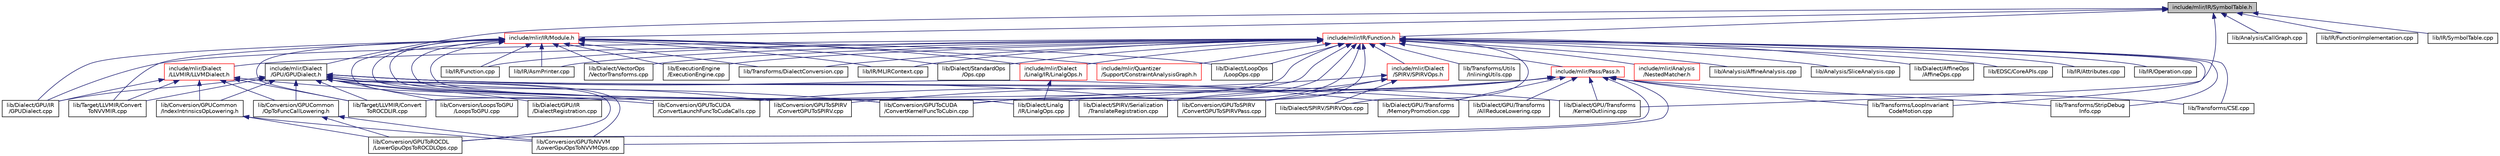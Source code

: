 digraph "include/mlir/IR/SymbolTable.h"
{
  bgcolor="transparent";
  edge [fontname="Helvetica",fontsize="10",labelfontname="Helvetica",labelfontsize="10"];
  node [fontname="Helvetica",fontsize="10",shape=record];
  Node47 [label="include/mlir/IR/SymbolTable.h",height=0.2,width=0.4,color="black", fillcolor="grey75", style="filled", fontcolor="black"];
  Node47 -> Node48 [dir="back",color="midnightblue",fontsize="10",style="solid",fontname="Helvetica"];
  Node48 [label="include/mlir/Dialect\l/GPU/GPUDialect.h",height=0.2,width=0.4,color="black",URL="$GPUDialect_8h.html"];
  Node48 -> Node49 [dir="back",color="midnightblue",fontsize="10",style="solid",fontname="Helvetica"];
  Node49 [label="lib/Conversion/GPUCommon\l/IndexIntrinsicsOpLowering.h",height=0.2,width=0.4,color="black",URL="$IndexIntrinsicsOpLowering_8h.html"];
  Node49 -> Node50 [dir="back",color="midnightblue",fontsize="10",style="solid",fontname="Helvetica"];
  Node50 [label="lib/Conversion/GPUToNVVM\l/LowerGpuOpsToNVVMOps.cpp",height=0.2,width=0.4,color="black",URL="$LowerGpuOpsToNVVMOps_8cpp.html"];
  Node49 -> Node51 [dir="back",color="midnightblue",fontsize="10",style="solid",fontname="Helvetica"];
  Node51 [label="lib/Conversion/GPUToROCDL\l/LowerGpuOpsToROCDLOps.cpp",height=0.2,width=0.4,color="black",URL="$LowerGpuOpsToROCDLOps_8cpp.html"];
  Node48 -> Node52 [dir="back",color="midnightblue",fontsize="10",style="solid",fontname="Helvetica"];
  Node52 [label="lib/Conversion/GPUCommon\l/OpToFuncCallLowering.h",height=0.2,width=0.4,color="black",URL="$OpToFuncCallLowering_8h.html"];
  Node52 -> Node50 [dir="back",color="midnightblue",fontsize="10",style="solid",fontname="Helvetica"];
  Node52 -> Node51 [dir="back",color="midnightblue",fontsize="10",style="solid",fontname="Helvetica"];
  Node48 -> Node53 [dir="back",color="midnightblue",fontsize="10",style="solid",fontname="Helvetica"];
  Node53 [label="lib/Conversion/GPUToCUDA\l/ConvertKernelFuncToCubin.cpp",height=0.2,width=0.4,color="black",URL="$ConvertKernelFuncToCubin_8cpp.html"];
  Node48 -> Node54 [dir="back",color="midnightblue",fontsize="10",style="solid",fontname="Helvetica"];
  Node54 [label="lib/Conversion/GPUToCUDA\l/ConvertLaunchFuncToCudaCalls.cpp",height=0.2,width=0.4,color="black",URL="$ConvertLaunchFuncToCudaCalls_8cpp.html"];
  Node48 -> Node50 [dir="back",color="midnightblue",fontsize="10",style="solid",fontname="Helvetica"];
  Node48 -> Node51 [dir="back",color="midnightblue",fontsize="10",style="solid",fontname="Helvetica"];
  Node48 -> Node55 [dir="back",color="midnightblue",fontsize="10",style="solid",fontname="Helvetica"];
  Node55 [label="lib/Conversion/GPUToSPIRV\l/ConvertGPUToSPIRV.cpp",height=0.2,width=0.4,color="black",URL="$ConvertGPUToSPIRV_8cpp.html"];
  Node48 -> Node56 [dir="back",color="midnightblue",fontsize="10",style="solid",fontname="Helvetica"];
  Node56 [label="lib/Conversion/GPUToSPIRV\l/ConvertGPUToSPIRVPass.cpp",height=0.2,width=0.4,color="black",URL="$ConvertGPUToSPIRVPass_8cpp.html"];
  Node48 -> Node57 [dir="back",color="midnightblue",fontsize="10",style="solid",fontname="Helvetica"];
  Node57 [label="lib/Conversion/LoopsToGPU\l/LoopsToGPU.cpp",height=0.2,width=0.4,color="black",URL="$LoopsToGPU_8cpp.html"];
  Node48 -> Node58 [dir="back",color="midnightblue",fontsize="10",style="solid",fontname="Helvetica"];
  Node58 [label="lib/Dialect/GPU/IR\l/DialectRegistration.cpp",height=0.2,width=0.4,color="black",URL="$GPU_2IR_2DialectRegistration_8cpp.html"];
  Node48 -> Node59 [dir="back",color="midnightblue",fontsize="10",style="solid",fontname="Helvetica"];
  Node59 [label="lib/Dialect/GPU/IR\l/GPUDialect.cpp",height=0.2,width=0.4,color="black",URL="$GPUDialect_8cpp.html"];
  Node48 -> Node60 [dir="back",color="midnightblue",fontsize="10",style="solid",fontname="Helvetica"];
  Node60 [label="lib/Dialect/GPU/Transforms\l/AllReduceLowering.cpp",height=0.2,width=0.4,color="black",URL="$AllReduceLowering_8cpp.html"];
  Node48 -> Node61 [dir="back",color="midnightblue",fontsize="10",style="solid",fontname="Helvetica"];
  Node61 [label="lib/Dialect/GPU/Transforms\l/KernelOutlining.cpp",height=0.2,width=0.4,color="black",URL="$KernelOutlining_8cpp.html"];
  Node48 -> Node62 [dir="back",color="midnightblue",fontsize="10",style="solid",fontname="Helvetica"];
  Node62 [label="lib/Dialect/GPU/Transforms\l/MemoryPromotion.cpp",height=0.2,width=0.4,color="black",URL="$MemoryPromotion_8cpp.html"];
  Node48 -> Node63 [dir="back",color="midnightblue",fontsize="10",style="solid",fontname="Helvetica"];
  Node63 [label="lib/Target/LLVMIR/Convert\lToNVVMIR.cpp",height=0.2,width=0.4,color="black",URL="$ConvertToNVVMIR_8cpp.html"];
  Node48 -> Node64 [dir="back",color="midnightblue",fontsize="10",style="solid",fontname="Helvetica"];
  Node64 [label="lib/Target/LLVMIR/Convert\lToROCDLIR.cpp",height=0.2,width=0.4,color="black",URL="$ConvertToROCDLIR_8cpp.html"];
  Node47 -> Node65 [dir="back",color="midnightblue",fontsize="10",style="solid",fontname="Helvetica"];
  Node65 [label="include/mlir/IR/Function.h",height=0.2,width=0.4,color="red",URL="$Function_8h.html"];
  Node65 -> Node66 [dir="back",color="midnightblue",fontsize="10",style="solid",fontname="Helvetica"];
  Node66 [label="include/mlir/Analysis\l/NestedMatcher.h",height=0.2,width=0.4,color="red",URL="$NestedMatcher_8h.html"];
  Node65 -> Node70 [dir="back",color="midnightblue",fontsize="10",style="solid",fontname="Helvetica"];
  Node70 [label="include/mlir/Dialect\l/Linalg/IR/LinalgOps.h",height=0.2,width=0.4,color="red",URL="$LinalgOps_8h.html"];
  Node70 -> Node84 [dir="back",color="midnightblue",fontsize="10",style="solid",fontname="Helvetica"];
  Node84 [label="lib/Dialect/Linalg\l/IR/LinalgOps.cpp",height=0.2,width=0.4,color="black",URL="$LinalgOps_8cpp.html"];
  Node65 -> Node87 [dir="back",color="midnightblue",fontsize="10",style="solid",fontname="Helvetica"];
  Node87 [label="include/mlir/Dialect\l/LLVMIR/LLVMDialect.h",height=0.2,width=0.4,color="red",URL="$LLVMDialect_8h.html"];
  Node87 -> Node49 [dir="back",color="midnightblue",fontsize="10",style="solid",fontname="Helvetica"];
  Node87 -> Node52 [dir="back",color="midnightblue",fontsize="10",style="solid",fontname="Helvetica"];
  Node87 -> Node54 [dir="back",color="midnightblue",fontsize="10",style="solid",fontname="Helvetica"];
  Node87 -> Node59 [dir="back",color="midnightblue",fontsize="10",style="solid",fontname="Helvetica"];
  Node87 -> Node63 [dir="back",color="midnightblue",fontsize="10",style="solid",fontname="Helvetica"];
  Node87 -> Node64 [dir="back",color="midnightblue",fontsize="10",style="solid",fontname="Helvetica"];
  Node65 -> Node98 [dir="back",color="midnightblue",fontsize="10",style="solid",fontname="Helvetica"];
  Node98 [label="include/mlir/Dialect\l/SPIRV/SPIRVOps.h",height=0.2,width=0.4,color="red",URL="$SPIRVOps_8h.html"];
  Node98 -> Node55 [dir="back",color="midnightblue",fontsize="10",style="solid",fontname="Helvetica"];
  Node98 -> Node56 [dir="back",color="midnightblue",fontsize="10",style="solid",fontname="Helvetica"];
  Node98 -> Node104 [dir="back",color="midnightblue",fontsize="10",style="solid",fontname="Helvetica"];
  Node104 [label="lib/Dialect/SPIRV/Serialization\l/TranslateRegistration.cpp",height=0.2,width=0.4,color="black",URL="$TranslateRegistration_8cpp.html"];
  Node98 -> Node107 [dir="back",color="midnightblue",fontsize="10",style="solid",fontname="Helvetica"];
  Node107 [label="lib/Dialect/SPIRV/SPIRVOps.cpp",height=0.2,width=0.4,color="black",URL="$SPIRVOps_8cpp.html"];
  Node65 -> Node110 [dir="back",color="midnightblue",fontsize="10",style="solid",fontname="Helvetica"];
  Node110 [label="include/mlir/Pass/Pass.h",height=0.2,width=0.4,color="red",URL="$Pass_8h.html"];
  Node110 -> Node53 [dir="back",color="midnightblue",fontsize="10",style="solid",fontname="Helvetica"];
  Node110 -> Node54 [dir="back",color="midnightblue",fontsize="10",style="solid",fontname="Helvetica"];
  Node110 -> Node50 [dir="back",color="midnightblue",fontsize="10",style="solid",fontname="Helvetica"];
  Node110 -> Node51 [dir="back",color="midnightblue",fontsize="10",style="solid",fontname="Helvetica"];
  Node110 -> Node56 [dir="back",color="midnightblue",fontsize="10",style="solid",fontname="Helvetica"];
  Node110 -> Node60 [dir="back",color="midnightblue",fontsize="10",style="solid",fontname="Helvetica"];
  Node110 -> Node61 [dir="back",color="midnightblue",fontsize="10",style="solid",fontname="Helvetica"];
  Node110 -> Node62 [dir="back",color="midnightblue",fontsize="10",style="solid",fontname="Helvetica"];
  Node110 -> Node140 [dir="back",color="midnightblue",fontsize="10",style="solid",fontname="Helvetica"];
  Node140 [label="lib/Transforms/CSE.cpp",height=0.2,width=0.4,color="black",URL="$CSE_8cpp.html"];
  Node110 -> Node144 [dir="back",color="midnightblue",fontsize="10",style="solid",fontname="Helvetica"];
  Node144 [label="lib/Transforms/LoopInvariant\lCodeMotion.cpp",height=0.2,width=0.4,color="black",URL="$LoopInvariantCodeMotion_8cpp.html"];
  Node110 -> Node151 [dir="back",color="midnightblue",fontsize="10",style="solid",fontname="Helvetica"];
  Node151 [label="lib/Transforms/StripDebug\lInfo.cpp",height=0.2,width=0.4,color="black",URL="$StripDebugInfo_8cpp.html"];
  Node65 -> Node155 [dir="back",color="midnightblue",fontsize="10",style="solid",fontname="Helvetica"];
  Node155 [label="include/mlir/Quantizer\l/Support/ConstraintAnalysisGraph.h",height=0.2,width=0.4,color="red",URL="$ConstraintAnalysisGraph_8h.html"];
  Node65 -> Node163 [dir="back",color="midnightblue",fontsize="10",style="solid",fontname="Helvetica"];
  Node163 [label="lib/Analysis/AffineAnalysis.cpp",height=0.2,width=0.4,color="black",URL="$AffineAnalysis_8cpp.html"];
  Node65 -> Node164 [dir="back",color="midnightblue",fontsize="10",style="solid",fontname="Helvetica"];
  Node164 [label="lib/Analysis/SliceAnalysis.cpp",height=0.2,width=0.4,color="black",URL="$SliceAnalysis_8cpp.html"];
  Node65 -> Node53 [dir="back",color="midnightblue",fontsize="10",style="solid",fontname="Helvetica"];
  Node65 -> Node54 [dir="back",color="midnightblue",fontsize="10",style="solid",fontname="Helvetica"];
  Node65 -> Node165 [dir="back",color="midnightblue",fontsize="10",style="solid",fontname="Helvetica"];
  Node165 [label="lib/Dialect/AffineOps\l/AffineOps.cpp",height=0.2,width=0.4,color="black",URL="$AffineOps_8cpp.html"];
  Node65 -> Node59 [dir="back",color="midnightblue",fontsize="10",style="solid",fontname="Helvetica"];
  Node65 -> Node84 [dir="back",color="midnightblue",fontsize="10",style="solid",fontname="Helvetica"];
  Node65 -> Node166 [dir="back",color="midnightblue",fontsize="10",style="solid",fontname="Helvetica"];
  Node166 [label="lib/Dialect/LoopOps\l/LoopOps.cpp",height=0.2,width=0.4,color="black",URL="$LoopOps_8cpp.html"];
  Node65 -> Node104 [dir="back",color="midnightblue",fontsize="10",style="solid",fontname="Helvetica"];
  Node65 -> Node107 [dir="back",color="midnightblue",fontsize="10",style="solid",fontname="Helvetica"];
  Node65 -> Node167 [dir="back",color="midnightblue",fontsize="10",style="solid",fontname="Helvetica"];
  Node167 [label="lib/Dialect/StandardOps\l/Ops.cpp",height=0.2,width=0.4,color="black",URL="$Ops_8cpp.html"];
  Node65 -> Node168 [dir="back",color="midnightblue",fontsize="10",style="solid",fontname="Helvetica"];
  Node168 [label="lib/Dialect/VectorOps\l/VectorTransforms.cpp",height=0.2,width=0.4,color="black",URL="$VectorTransforms_8cpp.html"];
  Node65 -> Node169 [dir="back",color="midnightblue",fontsize="10",style="solid",fontname="Helvetica"];
  Node169 [label="lib/EDSC/CoreAPIs.cpp",height=0.2,width=0.4,color="black",URL="$CoreAPIs_8cpp.html"];
  Node65 -> Node170 [dir="back",color="midnightblue",fontsize="10",style="solid",fontname="Helvetica"];
  Node170 [label="lib/ExecutionEngine\l/ExecutionEngine.cpp",height=0.2,width=0.4,color="black",URL="$ExecutionEngine_8cpp.html"];
  Node65 -> Node171 [dir="back",color="midnightblue",fontsize="10",style="solid",fontname="Helvetica"];
  Node171 [label="lib/IR/AsmPrinter.cpp",height=0.2,width=0.4,color="black",URL="$AsmPrinter_8cpp.html"];
  Node65 -> Node172 [dir="back",color="midnightblue",fontsize="10",style="solid",fontname="Helvetica"];
  Node172 [label="lib/IR/Attributes.cpp",height=0.2,width=0.4,color="black",URL="$Attributes_8cpp.html"];
  Node65 -> Node173 [dir="back",color="midnightblue",fontsize="10",style="solid",fontname="Helvetica"];
  Node173 [label="lib/IR/Function.cpp",height=0.2,width=0.4,color="black",URL="$Function_8cpp.html"];
  Node65 -> Node174 [dir="back",color="midnightblue",fontsize="10",style="solid",fontname="Helvetica"];
  Node174 [label="lib/IR/MLIRContext.cpp",height=0.2,width=0.4,color="black",URL="$MLIRContext_8cpp.html"];
  Node65 -> Node175 [dir="back",color="midnightblue",fontsize="10",style="solid",fontname="Helvetica"];
  Node175 [label="lib/IR/Operation.cpp",height=0.2,width=0.4,color="black",URL="$Operation_8cpp.html"];
  Node65 -> Node64 [dir="back",color="midnightblue",fontsize="10",style="solid",fontname="Helvetica"];
  Node65 -> Node140 [dir="back",color="midnightblue",fontsize="10",style="solid",fontname="Helvetica"];
  Node65 -> Node176 [dir="back",color="midnightblue",fontsize="10",style="solid",fontname="Helvetica"];
  Node176 [label="lib/Transforms/DialectConversion.cpp",height=0.2,width=0.4,color="black",URL="$DialectConversion_8cpp.html"];
  Node65 -> Node144 [dir="back",color="midnightblue",fontsize="10",style="solid",fontname="Helvetica"];
  Node65 -> Node151 [dir="back",color="midnightblue",fontsize="10",style="solid",fontname="Helvetica"];
  Node65 -> Node177 [dir="back",color="midnightblue",fontsize="10",style="solid",fontname="Helvetica"];
  Node177 [label="lib/Transforms/Utils\l/InliningUtils.cpp",height=0.2,width=0.4,color="black",URL="$InliningUtils_8cpp.html"];
  Node47 -> Node181 [dir="back",color="midnightblue",fontsize="10",style="solid",fontname="Helvetica"];
  Node181 [label="include/mlir/IR/Module.h",height=0.2,width=0.4,color="red",URL="$Module_8h.html"];
  Node181 -> Node70 [dir="back",color="midnightblue",fontsize="10",style="solid",fontname="Helvetica"];
  Node181 -> Node155 [dir="back",color="midnightblue",fontsize="10",style="solid",fontname="Helvetica"];
  Node181 -> Node53 [dir="back",color="midnightblue",fontsize="10",style="solid",fontname="Helvetica"];
  Node181 -> Node54 [dir="back",color="midnightblue",fontsize="10",style="solid",fontname="Helvetica"];
  Node181 -> Node55 [dir="back",color="midnightblue",fontsize="10",style="solid",fontname="Helvetica"];
  Node181 -> Node59 [dir="back",color="midnightblue",fontsize="10",style="solid",fontname="Helvetica"];
  Node181 -> Node84 [dir="back",color="midnightblue",fontsize="10",style="solid",fontname="Helvetica"];
  Node181 -> Node166 [dir="back",color="midnightblue",fontsize="10",style="solid",fontname="Helvetica"];
  Node181 -> Node104 [dir="back",color="midnightblue",fontsize="10",style="solid",fontname="Helvetica"];
  Node181 -> Node167 [dir="back",color="midnightblue",fontsize="10",style="solid",fontname="Helvetica"];
  Node181 -> Node168 [dir="back",color="midnightblue",fontsize="10",style="solid",fontname="Helvetica"];
  Node181 -> Node170 [dir="back",color="midnightblue",fontsize="10",style="solid",fontname="Helvetica"];
  Node181 -> Node171 [dir="back",color="midnightblue",fontsize="10",style="solid",fontname="Helvetica"];
  Node181 -> Node173 [dir="back",color="midnightblue",fontsize="10",style="solid",fontname="Helvetica"];
  Node181 -> Node174 [dir="back",color="midnightblue",fontsize="10",style="solid",fontname="Helvetica"];
  Node181 -> Node63 [dir="back",color="midnightblue",fontsize="10",style="solid",fontname="Helvetica"];
  Node181 -> Node64 [dir="back",color="midnightblue",fontsize="10",style="solid",fontname="Helvetica"];
  Node181 -> Node176 [dir="back",color="midnightblue",fontsize="10",style="solid",fontname="Helvetica"];
  Node47 -> Node188 [dir="back",color="midnightblue",fontsize="10",style="solid",fontname="Helvetica"];
  Node188 [label="lib/Analysis/CallGraph.cpp",height=0.2,width=0.4,color="black",URL="$CallGraph_8cpp.html"];
  Node47 -> Node61 [dir="back",color="midnightblue",fontsize="10",style="solid",fontname="Helvetica"];
  Node47 -> Node189 [dir="back",color="midnightblue",fontsize="10",style="solid",fontname="Helvetica"];
  Node189 [label="lib/IR/FunctionImplementation.cpp",height=0.2,width=0.4,color="black",URL="$FunctionImplementation_8cpp.html"];
  Node47 -> Node190 [dir="back",color="midnightblue",fontsize="10",style="solid",fontname="Helvetica"];
  Node190 [label="lib/IR/SymbolTable.cpp",height=0.2,width=0.4,color="black",URL="$SymbolTable_8cpp.html"];
}
